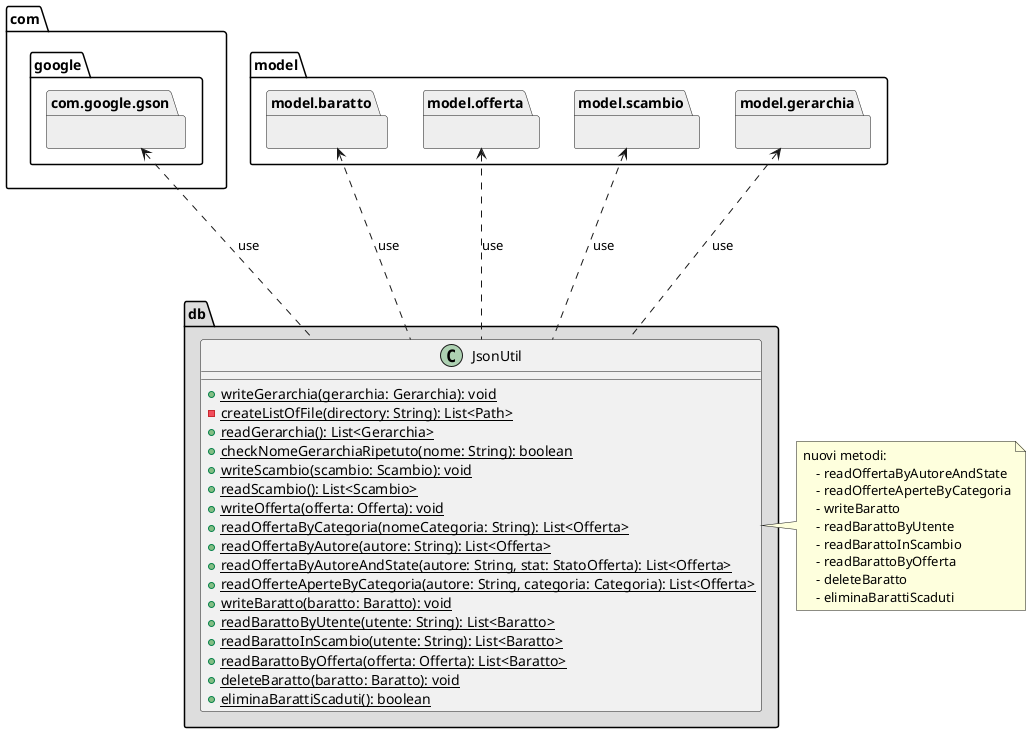 @startuml db

package com.google.gson #EEEEEE{}

package model.gerarchia #EEEEEE{}

package model.scambio #EEEEEE{}

package model.offerta #EEEEEE{}

package model.baratto #EEEEEE{}

package "db" #DDDDDD{
    
    class JsonUtil{
        +{static} writeGerarchia(gerarchia: Gerarchia): void
        -{static} createListOfFile(directory: String): List<Path>
        +{static} readGerarchia(): List<Gerarchia>
        +{static} checkNomeGerarchiaRipetuto(nome: String): boolean
        +{static} writeScambio(scambio: Scambio): void
        +{static} readScambio(): List<Scambio>
        +{static} writeOfferta(offerta: Offerta): void
        +{static} readOffertaByCategoria(nomeCategoria: String): List<Offerta>
        +{static} readOffertaByAutore(autore: String): List<Offerta>
        +{static} readOffertaByAutoreAndState(autore: String, stat: StatoOfferta): List<Offerta>
        +{static} readOfferteAperteByCategoria(autore: String, categoria: Categoria): List<Offerta>
        +{static} writeBaratto(baratto: Baratto): void
        +{static} readBarattoByUtente(utente: String): List<Baratto>
        +{static} readBarattoInScambio(utente: String): List<Baratto>
        +{static} readBarattoByOfferta(offerta: Offerta): List<Baratto>
        +{static} deleteBaratto(baratto: Baratto): void
        +{static} eliminaBarattiScaduti(): boolean

    }

    JsonUtil -up..> com.google.gson: use
    JsonUtil -up..> model.gerarchia: use
    JsonUtil -up..> model.scambio: use
    JsonUtil -up..> model.offerta: use
    JsonUtil -up..> model.baratto: use

}
note right of JsonUtil
nuovi metodi: 
    - readOffertaByAutoreAndState
    - readOfferteAperteByCategoria
    - writeBaratto
    - readBarattoByUtente
    - readBarattoInScambio
    - readBarattoByOfferta
    - deleteBaratto
    - eliminaBarattiScaduti
end note




@enduml